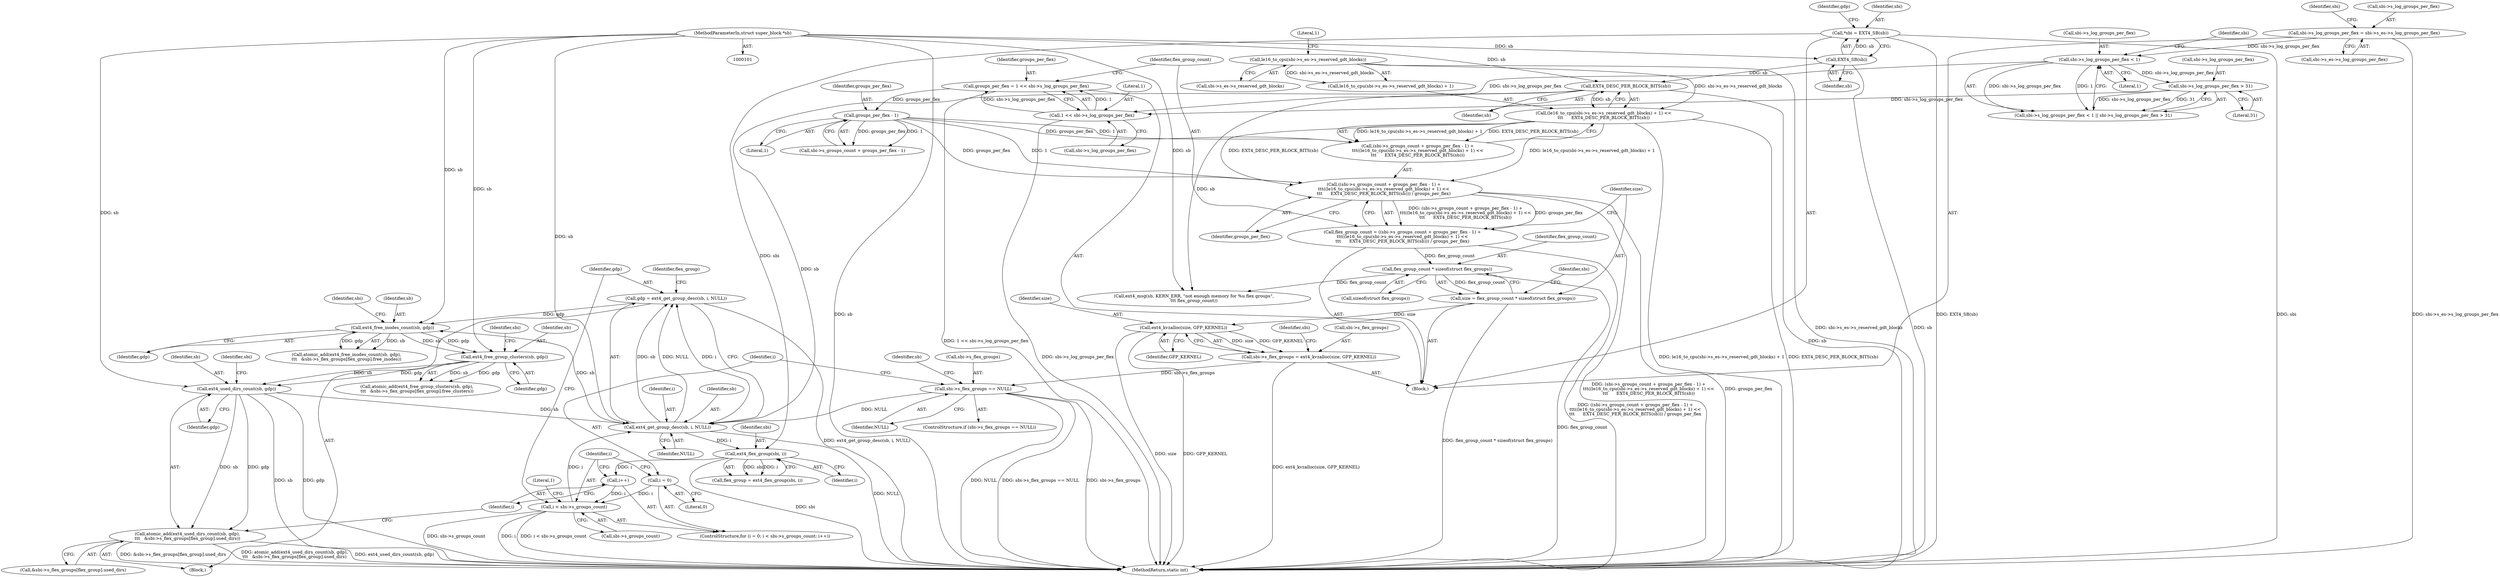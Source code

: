 digraph "0_linux_d50f2ab6f050311dbf7b8f5501b25f0bf64a439b@array" {
"1000253" [label="(Call,atomic_add(ext4_used_dirs_count(sb, gdp),\n\t\t\t   &sbi->s_flex_groups[flex_group].used_dirs))"];
"1000254" [label="(Call,ext4_used_dirs_count(sb, gdp))"];
"1000242" [label="(Call,ext4_free_group_clusters(sb, gdp))"];
"1000230" [label="(Call,ext4_free_inodes_count(sb, gdp))"];
"1000220" [label="(Call,ext4_get_group_desc(sb, i, NULL))"];
"1000177" [label="(Call,EXT4_DESC_PER_BLOCK_BITS(sb))"];
"1000107" [label="(Call,EXT4_SB(sb))"];
"1000102" [label="(MethodParameterIn,struct super_block *sb)"];
"1000210" [label="(Call,i < sbi->s_groups_count)"];
"1000215" [label="(Call,i++)"];
"1000226" [label="(Call,ext4_flex_group(sbi, i))"];
"1000105" [label="(Call,*sbi = EXT4_SB(sb))"];
"1000207" [label="(Call,i = 0)"];
"1000194" [label="(Call,sbi->s_flex_groups == NULL)"];
"1000186" [label="(Call,sbi->s_flex_groups = ext4_kvzalloc(size, GFP_KERNEL))"];
"1000190" [label="(Call,ext4_kvzalloc(size, GFP_KERNEL))"];
"1000180" [label="(Call,size = flex_group_count * sizeof(struct flex_groups))"];
"1000182" [label="(Call,flex_group_count * sizeof(struct flex_groups))"];
"1000157" [label="(Call,flex_group_count = ((sbi->s_groups_count + groups_per_flex - 1) +\n\t\t\t((le16_to_cpu(sbi->s_es->s_reserved_gdt_blocks) + 1) <<\n\t\t\t      EXT4_DESC_PER_BLOCK_BITS(sb))) / groups_per_flex)"];
"1000159" [label="(Call,((sbi->s_groups_count + groups_per_flex - 1) +\n\t\t\t((le16_to_cpu(sbi->s_es->s_reserved_gdt_blocks) + 1) <<\n\t\t\t      EXT4_DESC_PER_BLOCK_BITS(sb))) / groups_per_flex)"];
"1000165" [label="(Call,groups_per_flex - 1)"];
"1000150" [label="(Call,groups_per_flex = 1 << sbi->s_log_groups_per_flex)"];
"1000152" [label="(Call,1 << sbi->s_log_groups_per_flex)"];
"1000132" [label="(Call,sbi->s_log_groups_per_flex < 1)"];
"1000121" [label="(Call,sbi->s_log_groups_per_flex = sbi->s_es->s_log_groups_per_flex)"];
"1000137" [label="(Call,sbi->s_log_groups_per_flex > 31)"];
"1000168" [label="(Call,(le16_to_cpu(sbi->s_es->s_reserved_gdt_blocks) + 1) <<\n\t\t\t      EXT4_DESC_PER_BLOCK_BITS(sb))"];
"1000170" [label="(Call,le16_to_cpu(sbi->s_es->s_reserved_gdt_blocks))"];
"1000218" [label="(Call,gdp = ext4_get_group_desc(sb, i, NULL))"];
"1000208" [label="(Identifier,i)"];
"1000182" [label="(Call,flex_group_count * sizeof(struct flex_groups))"];
"1000212" [label="(Call,sbi->s_groups_count)"];
"1000210" [label="(Call,i < sbi->s_groups_count)"];
"1000194" [label="(Call,sbi->s_flex_groups == NULL)"];
"1000216" [label="(Identifier,i)"];
"1000257" [label="(Call,&sbi->s_flex_groups[flex_group].used_dirs)"];
"1000222" [label="(Identifier,i)"];
"1000161" [label="(Call,sbi->s_groups_count + groups_per_flex - 1)"];
"1000190" [label="(Call,ext4_kvzalloc(size, GFP_KERNEL))"];
"1000111" [label="(Identifier,gdp)"];
"1000152" [label="(Call,1 << sbi->s_log_groups_per_flex)"];
"1000211" [label="(Identifier,i)"];
"1000193" [label="(ControlStructure,if (sbi->s_flex_groups == NULL))"];
"1000253" [label="(Call,atomic_add(ext4_used_dirs_count(sb, gdp),\n\t\t\t   &sbi->s_flex_groups[flex_group].used_dirs))"];
"1000188" [label="(Identifier,sbi)"];
"1000105" [label="(Call,*sbi = EXT4_SB(sb))"];
"1000249" [label="(Identifier,sbi)"];
"1000165" [label="(Call,groups_per_flex - 1)"];
"1000217" [label="(Block,)"];
"1000108" [label="(Identifier,sb)"];
"1000167" [label="(Literal,1)"];
"1000195" [label="(Call,sbi->s_flex_groups)"];
"1000171" [label="(Call,sbi->s_es->s_reserved_gdt_blocks)"];
"1000159" [label="(Call,((sbi->s_groups_count + groups_per_flex - 1) +\n\t\t\t((le16_to_cpu(sbi->s_es->s_reserved_gdt_blocks) + 1) <<\n\t\t\t      EXT4_DESC_PER_BLOCK_BITS(sb))) / groups_per_flex)"];
"1000137" [label="(Call,sbi->s_log_groups_per_flex > 31)"];
"1000170" [label="(Call,le16_to_cpu(sbi->s_es->s_reserved_gdt_blocks))"];
"1000177" [label="(Call,EXT4_DESC_PER_BLOCK_BITS(sb))"];
"1000166" [label="(Identifier,groups_per_flex)"];
"1000158" [label="(Identifier,flex_group_count)"];
"1000241" [label="(Call,atomic_add(ext4_free_group_clusters(sb, gdp),\n\t\t\t   &sbi->s_flex_groups[flex_group].free_clusters))"];
"1000232" [label="(Identifier,gdp)"];
"1000107" [label="(Call,EXT4_SB(sb))"];
"1000151" [label="(Identifier,groups_per_flex)"];
"1000106" [label="(Identifier,sbi)"];
"1000184" [label="(Call,sizeof(struct flex_groups))"];
"1000261" [label="(Identifier,sbi)"];
"1000131" [label="(Call,sbi->s_log_groups_per_flex < 1 || sbi->s_log_groups_per_flex > 31)"];
"1000266" [label="(Literal,1)"];
"1000160" [label="(Call,(sbi->s_groups_count + groups_per_flex - 1) +\n\t\t\t((le16_to_cpu(sbi->s_es->s_reserved_gdt_blocks) + 1) <<\n\t\t\t      EXT4_DESC_PER_BLOCK_BITS(sb)))"];
"1000191" [label="(Identifier,size)"];
"1000231" [label="(Identifier,sb)"];
"1000196" [label="(Identifier,sbi)"];
"1000134" [label="(Identifier,sbi)"];
"1000221" [label="(Identifier,sb)"];
"1000121" [label="(Call,sbi->s_log_groups_per_flex = sbi->s_es->s_log_groups_per_flex)"];
"1000201" [label="(Identifier,sb)"];
"1000150" [label="(Call,groups_per_flex = 1 << sbi->s_log_groups_per_flex)"];
"1000125" [label="(Call,sbi->s_es->s_log_groups_per_flex)"];
"1000138" [label="(Call,sbi->s_log_groups_per_flex)"];
"1000179" [label="(Identifier,groups_per_flex)"];
"1000220" [label="(Call,ext4_get_group_desc(sb, i, NULL))"];
"1000223" [label="(Identifier,NULL)"];
"1000207" [label="(Call,i = 0)"];
"1000225" [label="(Identifier,flex_group)"];
"1000122" [label="(Call,sbi->s_log_groups_per_flex)"];
"1000215" [label="(Call,i++)"];
"1000256" [label="(Identifier,gdp)"];
"1000133" [label="(Call,sbi->s_log_groups_per_flex)"];
"1000219" [label="(Identifier,gdp)"];
"1000154" [label="(Call,sbi->s_log_groups_per_flex)"];
"1000157" [label="(Call,flex_group_count = ((sbi->s_groups_count + groups_per_flex - 1) +\n\t\t\t((le16_to_cpu(sbi->s_es->s_reserved_gdt_blocks) + 1) <<\n\t\t\t      EXT4_DESC_PER_BLOCK_BITS(sb))) / groups_per_flex)"];
"1000139" [label="(Identifier,sbi)"];
"1000244" [label="(Identifier,gdp)"];
"1000192" [label="(Identifier,GFP_KERNEL)"];
"1000230" [label="(Call,ext4_free_inodes_count(sb, gdp))"];
"1000183" [label="(Identifier,flex_group_count)"];
"1000200" [label="(Call,ext4_msg(sb, KERN_ERR, \"not enough memory for %u flex groups\",\n\t\t\t flex_group_count))"];
"1000242" [label="(Call,ext4_free_group_clusters(sb, gdp))"];
"1000206" [label="(ControlStructure,for (i = 0; i < sbi->s_groups_count; i++))"];
"1000209" [label="(Literal,0)"];
"1000227" [label="(Identifier,sbi)"];
"1000178" [label="(Identifier,sb)"];
"1000169" [label="(Call,le16_to_cpu(sbi->s_es->s_reserved_gdt_blocks) + 1)"];
"1000153" [label="(Literal,1)"];
"1000270" [label="(MethodReturn,static int)"];
"1000224" [label="(Call,flex_group = ext4_flex_group(sbi, i))"];
"1000255" [label="(Identifier,sb)"];
"1000218" [label="(Call,gdp = ext4_get_group_desc(sb, i, NULL))"];
"1000228" [label="(Identifier,i)"];
"1000187" [label="(Call,sbi->s_flex_groups)"];
"1000102" [label="(MethodParameterIn,struct super_block *sb)"];
"1000132" [label="(Call,sbi->s_log_groups_per_flex < 1)"];
"1000254" [label="(Call,ext4_used_dirs_count(sb, gdp))"];
"1000141" [label="(Literal,31)"];
"1000237" [label="(Identifier,sbi)"];
"1000176" [label="(Literal,1)"];
"1000136" [label="(Literal,1)"];
"1000103" [label="(Block,)"];
"1000180" [label="(Call,size = flex_group_count * sizeof(struct flex_groups))"];
"1000243" [label="(Identifier,sb)"];
"1000229" [label="(Call,atomic_add(ext4_free_inodes_count(sb, gdp),\n\t\t\t   &sbi->s_flex_groups[flex_group].free_inodes))"];
"1000168" [label="(Call,(le16_to_cpu(sbi->s_es->s_reserved_gdt_blocks) + 1) <<\n\t\t\t      EXT4_DESC_PER_BLOCK_BITS(sb))"];
"1000181" [label="(Identifier,size)"];
"1000198" [label="(Identifier,NULL)"];
"1000226" [label="(Call,ext4_flex_group(sbi, i))"];
"1000186" [label="(Call,sbi->s_flex_groups = ext4_kvzalloc(size, GFP_KERNEL))"];
"1000253" -> "1000217"  [label="AST: "];
"1000253" -> "1000257"  [label="CFG: "];
"1000254" -> "1000253"  [label="AST: "];
"1000257" -> "1000253"  [label="AST: "];
"1000216" -> "1000253"  [label="CFG: "];
"1000253" -> "1000270"  [label="DDG: atomic_add(ext4_used_dirs_count(sb, gdp),\n\t\t\t   &sbi->s_flex_groups[flex_group].used_dirs)"];
"1000253" -> "1000270"  [label="DDG: ext4_used_dirs_count(sb, gdp)"];
"1000253" -> "1000270"  [label="DDG: &sbi->s_flex_groups[flex_group].used_dirs"];
"1000254" -> "1000253"  [label="DDG: sb"];
"1000254" -> "1000253"  [label="DDG: gdp"];
"1000254" -> "1000256"  [label="CFG: "];
"1000255" -> "1000254"  [label="AST: "];
"1000256" -> "1000254"  [label="AST: "];
"1000261" -> "1000254"  [label="CFG: "];
"1000254" -> "1000270"  [label="DDG: sb"];
"1000254" -> "1000270"  [label="DDG: gdp"];
"1000254" -> "1000220"  [label="DDG: sb"];
"1000242" -> "1000254"  [label="DDG: sb"];
"1000242" -> "1000254"  [label="DDG: gdp"];
"1000102" -> "1000254"  [label="DDG: sb"];
"1000242" -> "1000241"  [label="AST: "];
"1000242" -> "1000244"  [label="CFG: "];
"1000243" -> "1000242"  [label="AST: "];
"1000244" -> "1000242"  [label="AST: "];
"1000249" -> "1000242"  [label="CFG: "];
"1000242" -> "1000241"  [label="DDG: sb"];
"1000242" -> "1000241"  [label="DDG: gdp"];
"1000230" -> "1000242"  [label="DDG: sb"];
"1000230" -> "1000242"  [label="DDG: gdp"];
"1000102" -> "1000242"  [label="DDG: sb"];
"1000230" -> "1000229"  [label="AST: "];
"1000230" -> "1000232"  [label="CFG: "];
"1000231" -> "1000230"  [label="AST: "];
"1000232" -> "1000230"  [label="AST: "];
"1000237" -> "1000230"  [label="CFG: "];
"1000230" -> "1000229"  [label="DDG: sb"];
"1000230" -> "1000229"  [label="DDG: gdp"];
"1000220" -> "1000230"  [label="DDG: sb"];
"1000102" -> "1000230"  [label="DDG: sb"];
"1000218" -> "1000230"  [label="DDG: gdp"];
"1000220" -> "1000218"  [label="AST: "];
"1000220" -> "1000223"  [label="CFG: "];
"1000221" -> "1000220"  [label="AST: "];
"1000222" -> "1000220"  [label="AST: "];
"1000223" -> "1000220"  [label="AST: "];
"1000218" -> "1000220"  [label="CFG: "];
"1000220" -> "1000270"  [label="DDG: NULL"];
"1000220" -> "1000218"  [label="DDG: sb"];
"1000220" -> "1000218"  [label="DDG: i"];
"1000220" -> "1000218"  [label="DDG: NULL"];
"1000177" -> "1000220"  [label="DDG: sb"];
"1000102" -> "1000220"  [label="DDG: sb"];
"1000210" -> "1000220"  [label="DDG: i"];
"1000194" -> "1000220"  [label="DDG: NULL"];
"1000220" -> "1000226"  [label="DDG: i"];
"1000177" -> "1000168"  [label="AST: "];
"1000177" -> "1000178"  [label="CFG: "];
"1000178" -> "1000177"  [label="AST: "];
"1000168" -> "1000177"  [label="CFG: "];
"1000177" -> "1000270"  [label="DDG: sb"];
"1000177" -> "1000168"  [label="DDG: sb"];
"1000107" -> "1000177"  [label="DDG: sb"];
"1000102" -> "1000177"  [label="DDG: sb"];
"1000177" -> "1000200"  [label="DDG: sb"];
"1000107" -> "1000105"  [label="AST: "];
"1000107" -> "1000108"  [label="CFG: "];
"1000108" -> "1000107"  [label="AST: "];
"1000105" -> "1000107"  [label="CFG: "];
"1000107" -> "1000270"  [label="DDG: sb"];
"1000107" -> "1000105"  [label="DDG: sb"];
"1000102" -> "1000107"  [label="DDG: sb"];
"1000102" -> "1000101"  [label="AST: "];
"1000102" -> "1000270"  [label="DDG: sb"];
"1000102" -> "1000200"  [label="DDG: sb"];
"1000210" -> "1000206"  [label="AST: "];
"1000210" -> "1000212"  [label="CFG: "];
"1000211" -> "1000210"  [label="AST: "];
"1000212" -> "1000210"  [label="AST: "];
"1000219" -> "1000210"  [label="CFG: "];
"1000266" -> "1000210"  [label="CFG: "];
"1000210" -> "1000270"  [label="DDG: i < sbi->s_groups_count"];
"1000210" -> "1000270"  [label="DDG: sbi->s_groups_count"];
"1000210" -> "1000270"  [label="DDG: i"];
"1000215" -> "1000210"  [label="DDG: i"];
"1000207" -> "1000210"  [label="DDG: i"];
"1000215" -> "1000206"  [label="AST: "];
"1000215" -> "1000216"  [label="CFG: "];
"1000216" -> "1000215"  [label="AST: "];
"1000211" -> "1000215"  [label="CFG: "];
"1000226" -> "1000215"  [label="DDG: i"];
"1000226" -> "1000224"  [label="AST: "];
"1000226" -> "1000228"  [label="CFG: "];
"1000227" -> "1000226"  [label="AST: "];
"1000228" -> "1000226"  [label="AST: "];
"1000224" -> "1000226"  [label="CFG: "];
"1000226" -> "1000270"  [label="DDG: sbi"];
"1000226" -> "1000224"  [label="DDG: sbi"];
"1000226" -> "1000224"  [label="DDG: i"];
"1000105" -> "1000226"  [label="DDG: sbi"];
"1000105" -> "1000103"  [label="AST: "];
"1000106" -> "1000105"  [label="AST: "];
"1000111" -> "1000105"  [label="CFG: "];
"1000105" -> "1000270"  [label="DDG: EXT4_SB(sb)"];
"1000105" -> "1000270"  [label="DDG: sbi"];
"1000207" -> "1000206"  [label="AST: "];
"1000207" -> "1000209"  [label="CFG: "];
"1000208" -> "1000207"  [label="AST: "];
"1000209" -> "1000207"  [label="AST: "];
"1000211" -> "1000207"  [label="CFG: "];
"1000194" -> "1000193"  [label="AST: "];
"1000194" -> "1000198"  [label="CFG: "];
"1000195" -> "1000194"  [label="AST: "];
"1000198" -> "1000194"  [label="AST: "];
"1000201" -> "1000194"  [label="CFG: "];
"1000208" -> "1000194"  [label="CFG: "];
"1000194" -> "1000270"  [label="DDG: sbi->s_flex_groups == NULL"];
"1000194" -> "1000270"  [label="DDG: sbi->s_flex_groups"];
"1000194" -> "1000270"  [label="DDG: NULL"];
"1000186" -> "1000194"  [label="DDG: sbi->s_flex_groups"];
"1000186" -> "1000103"  [label="AST: "];
"1000186" -> "1000190"  [label="CFG: "];
"1000187" -> "1000186"  [label="AST: "];
"1000190" -> "1000186"  [label="AST: "];
"1000196" -> "1000186"  [label="CFG: "];
"1000186" -> "1000270"  [label="DDG: ext4_kvzalloc(size, GFP_KERNEL)"];
"1000190" -> "1000186"  [label="DDG: size"];
"1000190" -> "1000186"  [label="DDG: GFP_KERNEL"];
"1000190" -> "1000192"  [label="CFG: "];
"1000191" -> "1000190"  [label="AST: "];
"1000192" -> "1000190"  [label="AST: "];
"1000190" -> "1000270"  [label="DDG: size"];
"1000190" -> "1000270"  [label="DDG: GFP_KERNEL"];
"1000180" -> "1000190"  [label="DDG: size"];
"1000180" -> "1000103"  [label="AST: "];
"1000180" -> "1000182"  [label="CFG: "];
"1000181" -> "1000180"  [label="AST: "];
"1000182" -> "1000180"  [label="AST: "];
"1000188" -> "1000180"  [label="CFG: "];
"1000180" -> "1000270"  [label="DDG: flex_group_count * sizeof(struct flex_groups)"];
"1000182" -> "1000180"  [label="DDG: flex_group_count"];
"1000182" -> "1000184"  [label="CFG: "];
"1000183" -> "1000182"  [label="AST: "];
"1000184" -> "1000182"  [label="AST: "];
"1000182" -> "1000270"  [label="DDG: flex_group_count"];
"1000157" -> "1000182"  [label="DDG: flex_group_count"];
"1000182" -> "1000200"  [label="DDG: flex_group_count"];
"1000157" -> "1000103"  [label="AST: "];
"1000157" -> "1000159"  [label="CFG: "];
"1000158" -> "1000157"  [label="AST: "];
"1000159" -> "1000157"  [label="AST: "];
"1000181" -> "1000157"  [label="CFG: "];
"1000157" -> "1000270"  [label="DDG: ((sbi->s_groups_count + groups_per_flex - 1) +\n\t\t\t((le16_to_cpu(sbi->s_es->s_reserved_gdt_blocks) + 1) <<\n\t\t\t      EXT4_DESC_PER_BLOCK_BITS(sb))) / groups_per_flex"];
"1000159" -> "1000157"  [label="DDG: (sbi->s_groups_count + groups_per_flex - 1) +\n\t\t\t((le16_to_cpu(sbi->s_es->s_reserved_gdt_blocks) + 1) <<\n\t\t\t      EXT4_DESC_PER_BLOCK_BITS(sb))"];
"1000159" -> "1000157"  [label="DDG: groups_per_flex"];
"1000159" -> "1000179"  [label="CFG: "];
"1000160" -> "1000159"  [label="AST: "];
"1000179" -> "1000159"  [label="AST: "];
"1000159" -> "1000270"  [label="DDG: groups_per_flex"];
"1000159" -> "1000270"  [label="DDG: (sbi->s_groups_count + groups_per_flex - 1) +\n\t\t\t((le16_to_cpu(sbi->s_es->s_reserved_gdt_blocks) + 1) <<\n\t\t\t      EXT4_DESC_PER_BLOCK_BITS(sb))"];
"1000165" -> "1000159"  [label="DDG: groups_per_flex"];
"1000165" -> "1000159"  [label="DDG: 1"];
"1000168" -> "1000159"  [label="DDG: le16_to_cpu(sbi->s_es->s_reserved_gdt_blocks) + 1"];
"1000168" -> "1000159"  [label="DDG: EXT4_DESC_PER_BLOCK_BITS(sb)"];
"1000165" -> "1000161"  [label="AST: "];
"1000165" -> "1000167"  [label="CFG: "];
"1000166" -> "1000165"  [label="AST: "];
"1000167" -> "1000165"  [label="AST: "];
"1000161" -> "1000165"  [label="CFG: "];
"1000165" -> "1000160"  [label="DDG: groups_per_flex"];
"1000165" -> "1000160"  [label="DDG: 1"];
"1000165" -> "1000161"  [label="DDG: groups_per_flex"];
"1000165" -> "1000161"  [label="DDG: 1"];
"1000150" -> "1000165"  [label="DDG: groups_per_flex"];
"1000150" -> "1000103"  [label="AST: "];
"1000150" -> "1000152"  [label="CFG: "];
"1000151" -> "1000150"  [label="AST: "];
"1000152" -> "1000150"  [label="AST: "];
"1000158" -> "1000150"  [label="CFG: "];
"1000150" -> "1000270"  [label="DDG: 1 << sbi->s_log_groups_per_flex"];
"1000152" -> "1000150"  [label="DDG: 1"];
"1000152" -> "1000150"  [label="DDG: sbi->s_log_groups_per_flex"];
"1000152" -> "1000154"  [label="CFG: "];
"1000153" -> "1000152"  [label="AST: "];
"1000154" -> "1000152"  [label="AST: "];
"1000152" -> "1000270"  [label="DDG: sbi->s_log_groups_per_flex"];
"1000132" -> "1000152"  [label="DDG: sbi->s_log_groups_per_flex"];
"1000137" -> "1000152"  [label="DDG: sbi->s_log_groups_per_flex"];
"1000132" -> "1000131"  [label="AST: "];
"1000132" -> "1000136"  [label="CFG: "];
"1000133" -> "1000132"  [label="AST: "];
"1000136" -> "1000132"  [label="AST: "];
"1000139" -> "1000132"  [label="CFG: "];
"1000131" -> "1000132"  [label="CFG: "];
"1000132" -> "1000131"  [label="DDG: sbi->s_log_groups_per_flex"];
"1000132" -> "1000131"  [label="DDG: 1"];
"1000121" -> "1000132"  [label="DDG: sbi->s_log_groups_per_flex"];
"1000132" -> "1000137"  [label="DDG: sbi->s_log_groups_per_flex"];
"1000121" -> "1000103"  [label="AST: "];
"1000121" -> "1000125"  [label="CFG: "];
"1000122" -> "1000121"  [label="AST: "];
"1000125" -> "1000121"  [label="AST: "];
"1000134" -> "1000121"  [label="CFG: "];
"1000121" -> "1000270"  [label="DDG: sbi->s_es->s_log_groups_per_flex"];
"1000137" -> "1000131"  [label="AST: "];
"1000137" -> "1000141"  [label="CFG: "];
"1000138" -> "1000137"  [label="AST: "];
"1000141" -> "1000137"  [label="AST: "];
"1000131" -> "1000137"  [label="CFG: "];
"1000137" -> "1000131"  [label="DDG: sbi->s_log_groups_per_flex"];
"1000137" -> "1000131"  [label="DDG: 31"];
"1000168" -> "1000160"  [label="AST: "];
"1000169" -> "1000168"  [label="AST: "];
"1000160" -> "1000168"  [label="CFG: "];
"1000168" -> "1000270"  [label="DDG: le16_to_cpu(sbi->s_es->s_reserved_gdt_blocks) + 1"];
"1000168" -> "1000270"  [label="DDG: EXT4_DESC_PER_BLOCK_BITS(sb)"];
"1000168" -> "1000160"  [label="DDG: le16_to_cpu(sbi->s_es->s_reserved_gdt_blocks) + 1"];
"1000168" -> "1000160"  [label="DDG: EXT4_DESC_PER_BLOCK_BITS(sb)"];
"1000170" -> "1000168"  [label="DDG: sbi->s_es->s_reserved_gdt_blocks"];
"1000170" -> "1000169"  [label="AST: "];
"1000170" -> "1000171"  [label="CFG: "];
"1000171" -> "1000170"  [label="AST: "];
"1000176" -> "1000170"  [label="CFG: "];
"1000170" -> "1000270"  [label="DDG: sbi->s_es->s_reserved_gdt_blocks"];
"1000170" -> "1000169"  [label="DDG: sbi->s_es->s_reserved_gdt_blocks"];
"1000218" -> "1000217"  [label="AST: "];
"1000219" -> "1000218"  [label="AST: "];
"1000225" -> "1000218"  [label="CFG: "];
"1000218" -> "1000270"  [label="DDG: ext4_get_group_desc(sb, i, NULL)"];
}
